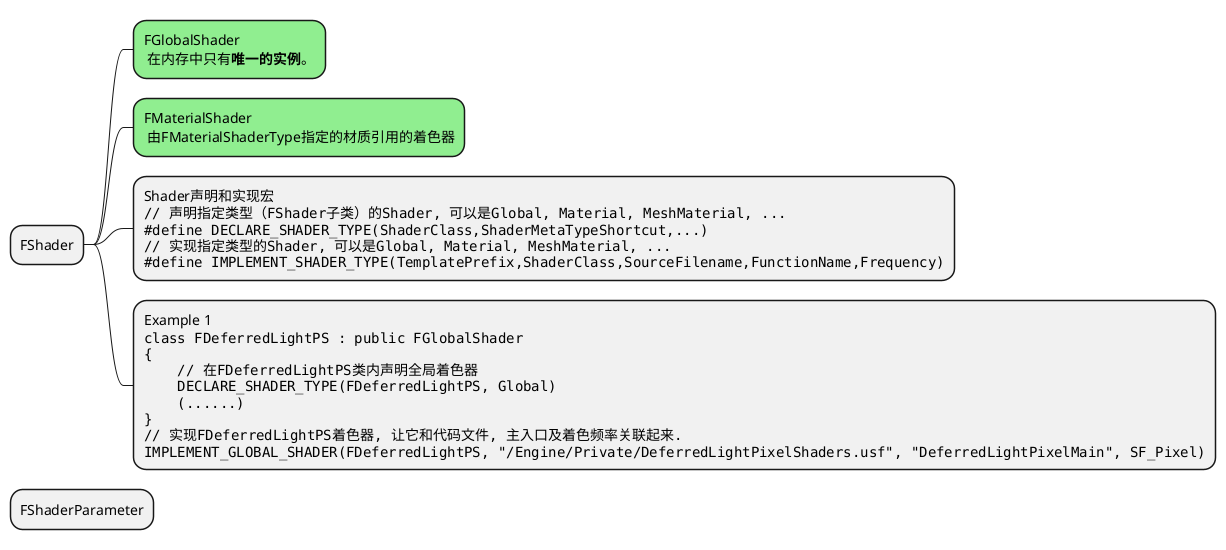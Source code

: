 @startmindmap
* FShader
++[#lightgreen] FGlobalShader \n 在内存中只有**唯一的实例**。

++[#lightgreen] FMaterialShader \n 由FMaterialShaderType指定的材质引用的着色器


**:Shader声明和实现宏
<code>
// 声明指定类型（FShader子类）的Shader, 可以是Global, Material, MeshMaterial, ...
#define DECLARE_SHADER_TYPE(ShaderClass,ShaderMetaTypeShortcut,...)
// 实现指定类型的Shader, 可以是Global, Material, MeshMaterial, ...
#define IMPLEMENT_SHADER_TYPE(TemplatePrefix,ShaderClass,SourceFilename,FunctionName,Frequency)
</code>;

**:Example 1
<code>
class FDeferredLightPS : public FGlobalShader
{
    // 在FDeferredLightPS类内声明全局着色器
    DECLARE_SHADER_TYPE(FDeferredLightPS, Global)
    (......)
}
// 实现FDeferredLightPS着色器, 让它和代码文件, 主入口及着色频率关联起来.
IMPLEMENT_GLOBAL_SHADER(FDeferredLightPS, "/Engine/Private/DeferredLightPixelShaders.usf", "DeferredLightPixelMain", SF_Pixel)
</code>;

* FShaderParameter

@endmindmap